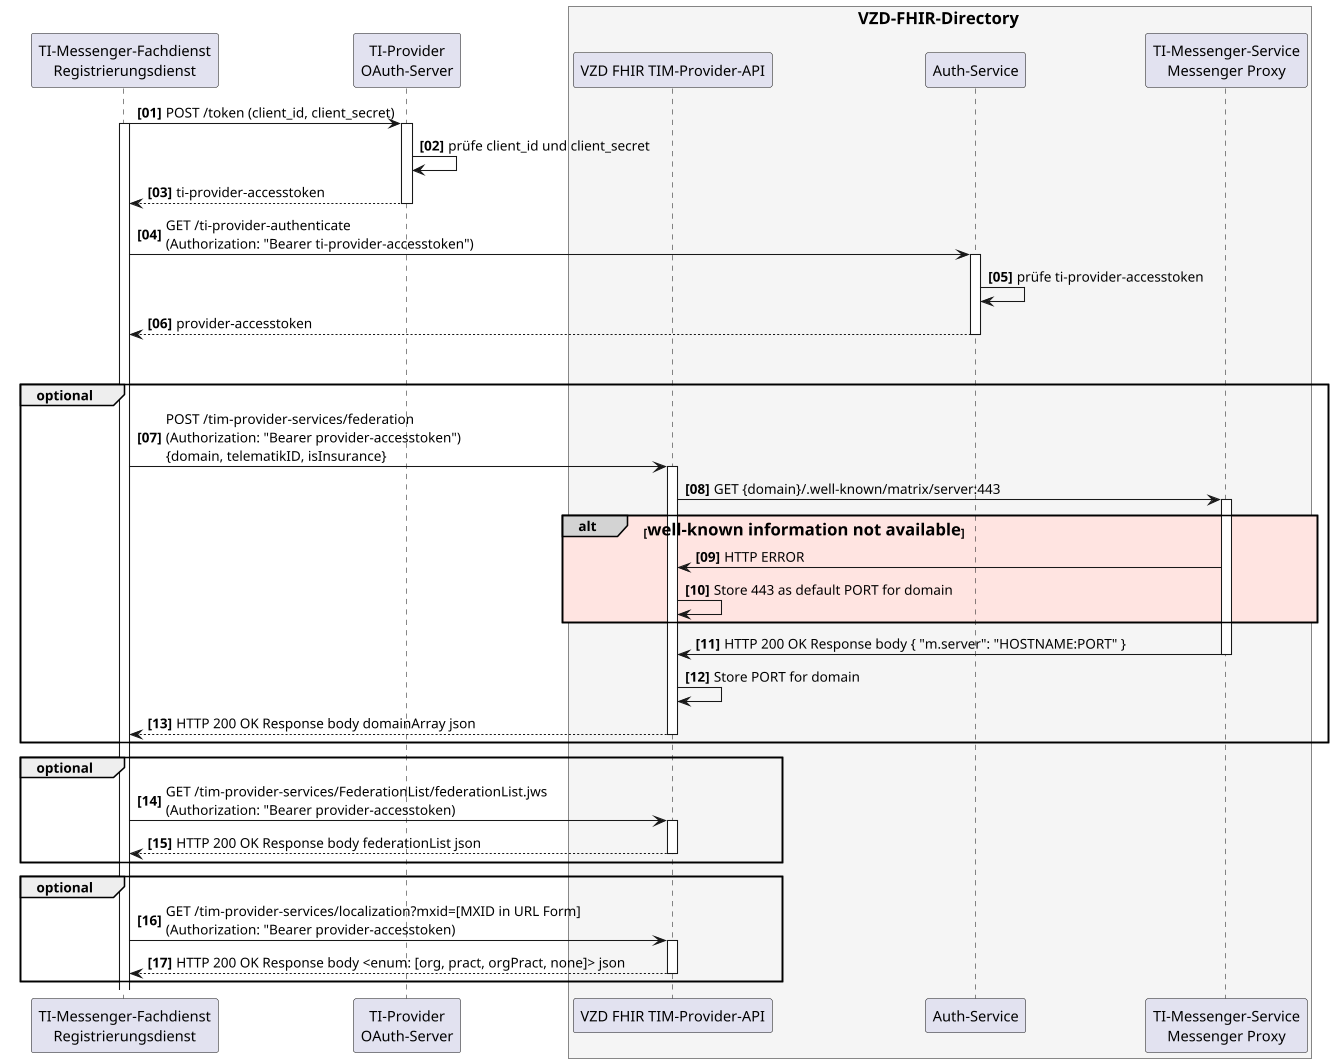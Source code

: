 @startuml SequenceDiagram.FHIR-Directory.tim_provider_services
skinparam dpi 100
skinparam WrapWidth 200
skinparam monochrome false
autonumber "<b>[00]"

participant rd as "TI-Messenger-Fachdienst\nRegistrierungsdienst"
participant oa as "TI-Provider\nOAuth-Server"
box <size:16>VZD-FHIR-Directory</size> #WhiteSmoke
participant fp as "VZD FHIR TIM-Provider-API"
participant fa as "Auth-Service"
participant hs as "TI-Messenger-Service\nMessenger Proxy"
end box

rd -> oa: POST /token (client_id, client_secret)
activate rd
activate oa
oa -> oa: prüfe client_id und client_secret
oa --> rd: ti-provider-accesstoken
deactivate oa

rd -> fa: GET /ti-provider-authenticate\n(Authorization: "Bearer ti-provider-accesstoken")
activate fa
fa -> fa: prüfe ti-provider-accesstoken
fa --> rd: provider-accesstoken
deactivate fa

alt#LightGrey #MISTYROSE  <size:16>Matrix-Domain nicht in der Föderation enthalten</size>
group optional
rd -> fp: POST /tim-provider-services/federation\n(Authorization: "Bearer provider-accesstoken")\n{domain, telematikID, isInsurance}
activate fp
fp -> hs: GET {domain}/.well-known/matrix/server:443
activate hs
alt#LightGrey #MISTYROSE  <size:16>well-known information not available</size>
hs -> fp: HTTP ERROR 
fp -> fp: Store 443 as default PORT for domain
end

hs -> fp : HTTP 200 OK Response body { "m.server": "HOSTNAME:PORT" }
deactivate hs
fp -> fp : Store PORT for domain

fp --> rd: HTTP 200 OK Response body domainArray json
deactivate fp
end
group optional
rd -> fp: GET /tim-provider-services/FederationList/federationList.jws\n(Authorization: "Bearer provider-accesstoken)
activate fp
fp --> rd: HTTP 200 OK Response body federationList json
deactivate fp
end
group optional
rd -> fp: GET /tim-provider-services/localization?mxid=[MXID in URL Form]\n(Authorization: "Bearer provider-accesstoken)
activate fp
fp --> rd: HTTP 200 OK Response body <enum: [org, pract, orgPract, none]> json
deactivate fp
end

@enduml
